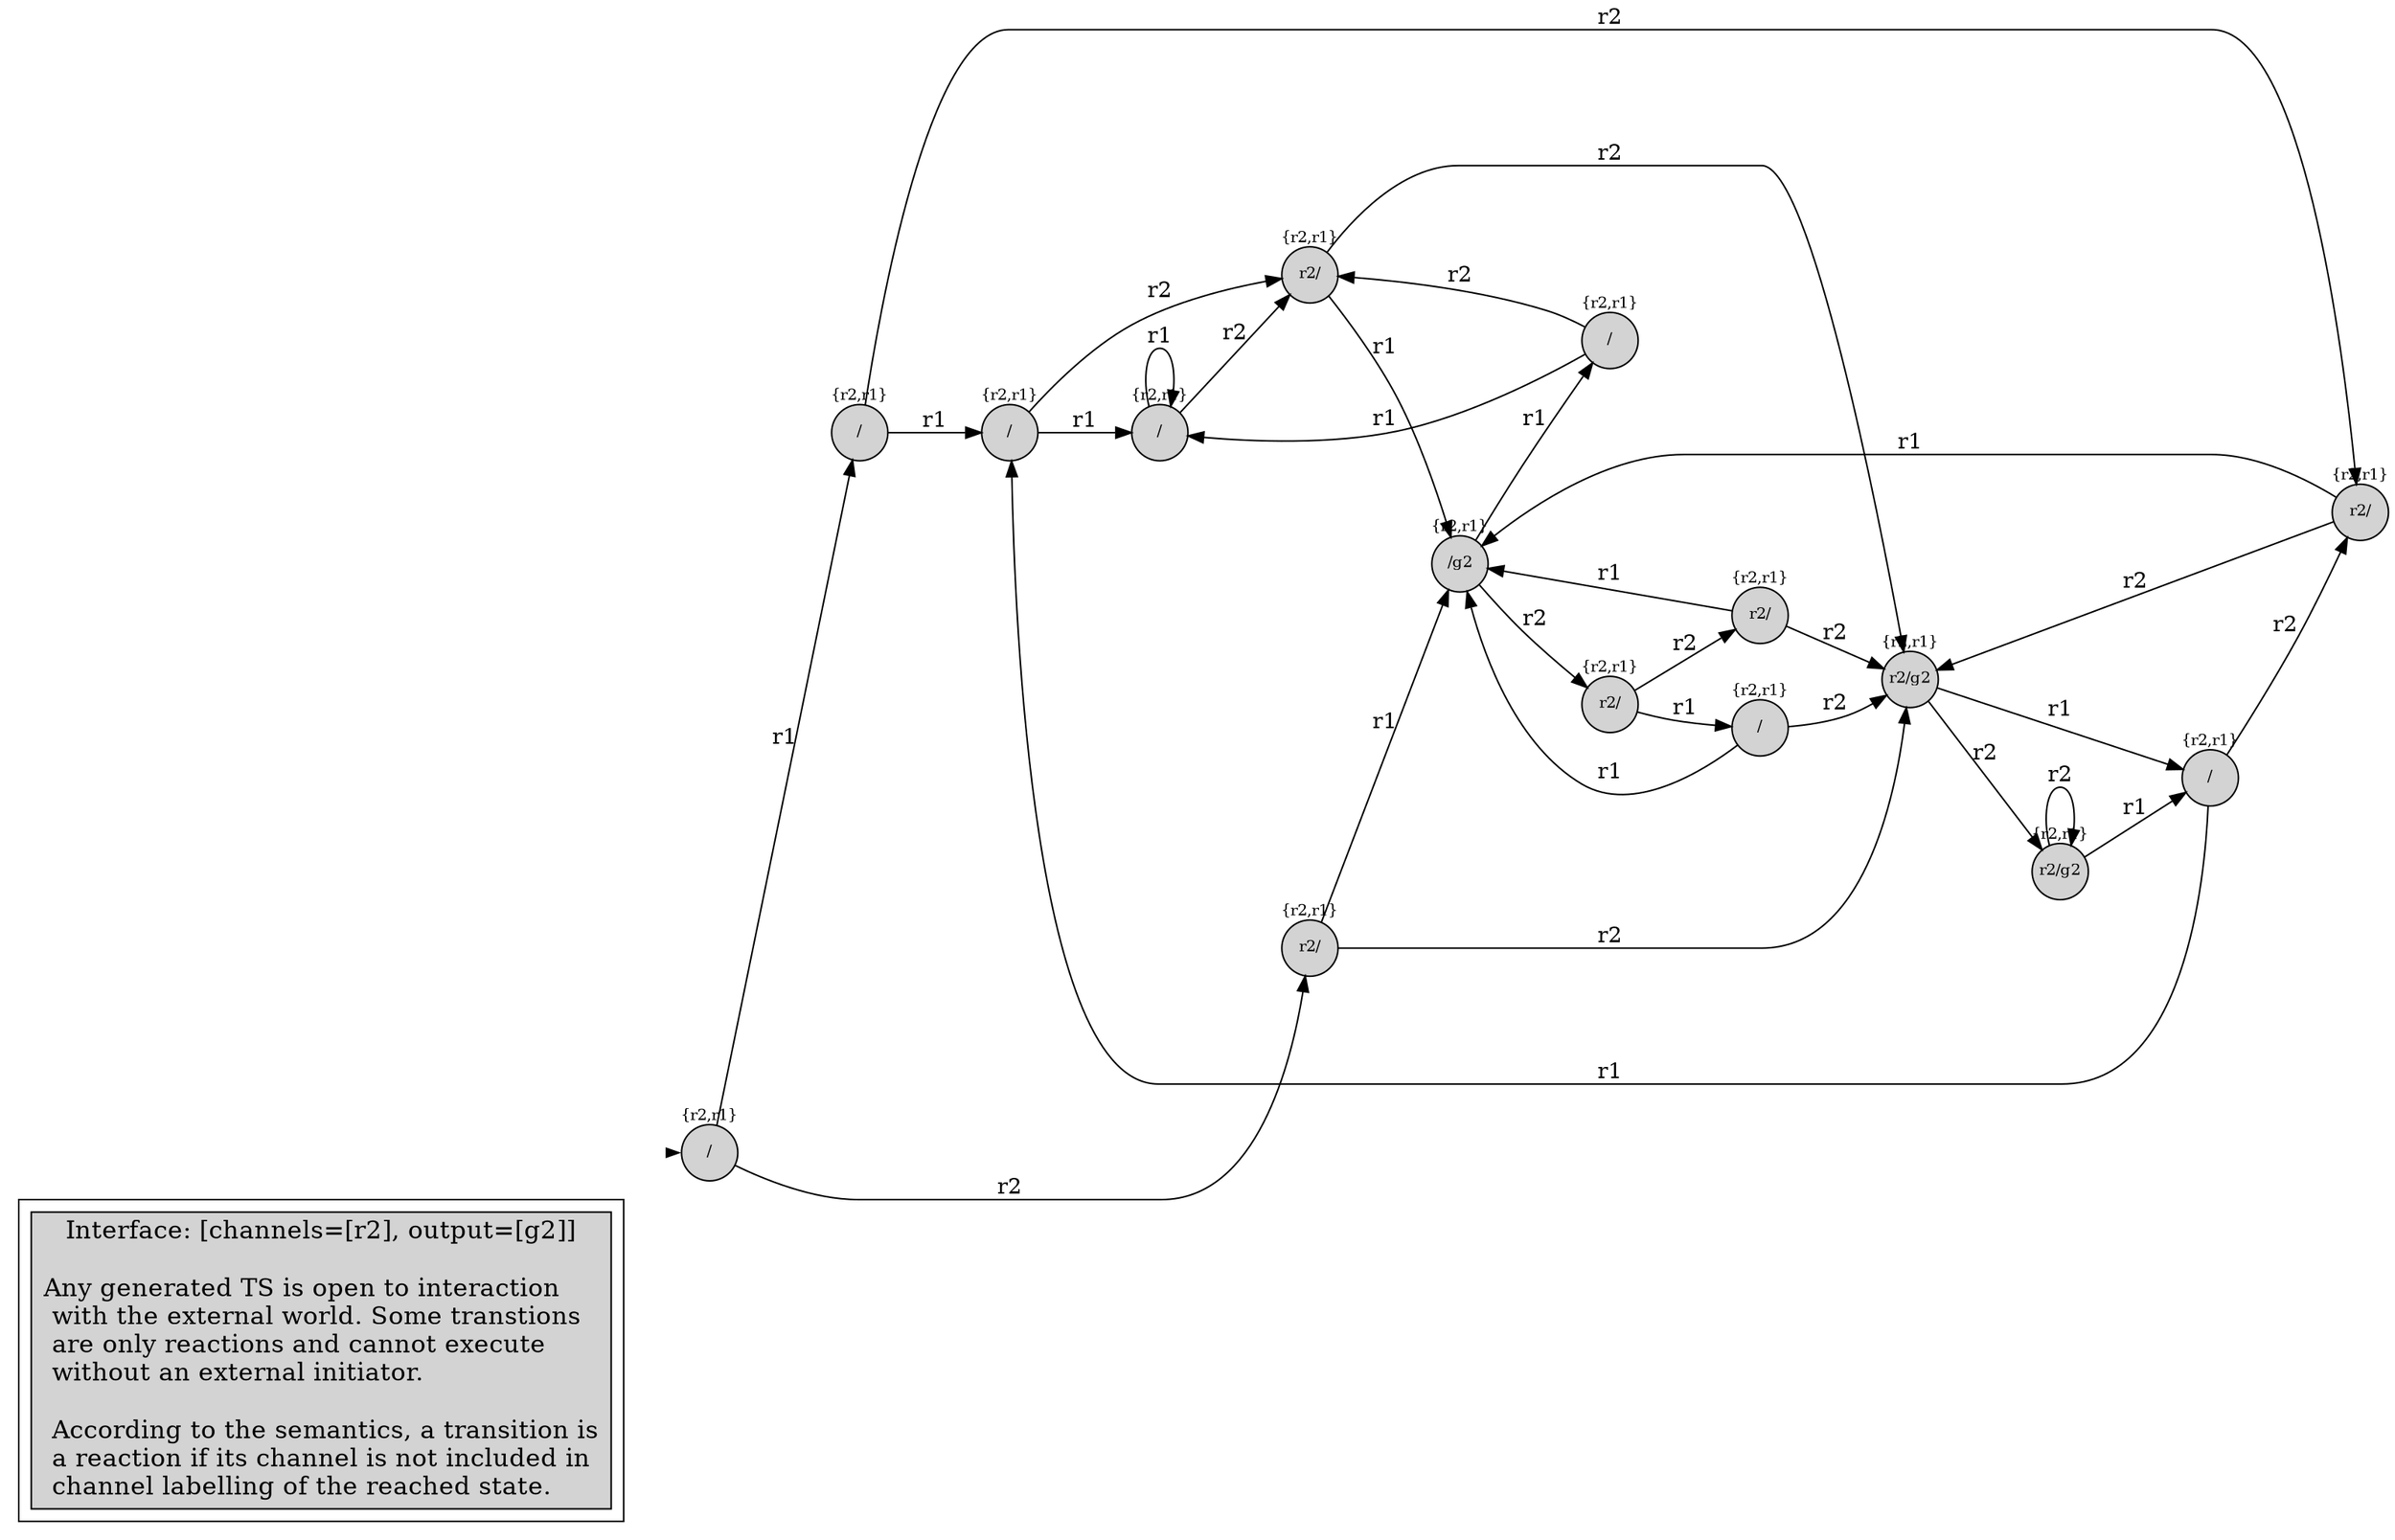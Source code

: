 digraph G {
graph [rankdir=LR,ranksep=.6,nodesep=0.5];


subgraph cluster_L { "" [shape=box fontsize=16 style="filled" label=

"Interface: [channels=[r2], output=[g2]]

Any generated TS is open to interaction\l with the external world. Some transtions\l are only reactions and cannot execute\l without an external initiator.\l\l According to the semantics, a transition is\l a reaction if its channel is not included in\l channel labelling of the reached state.\l"]}





node[shape=circle style=filled fixedsize=true fontsize=10]

init [shape=point,style=invis];
	8[label="{r2,r1}

/


"]

	6[label="{r2,r1}

/


"]

	12[label="{r2,r1}

/


"]

	1[label="{r2,r1}

/


"]

	13[label="{r2,r1}

r2/


"]

	0[label="{r2,r1}

/


"]

	11[label="{r2,r1}

r2/g2


"]

	14[label="{r2,r1}

r2/


"]

	3[label="{r2,r1}

/


"]

	10[label="{r2,r1}

/g2


"]

	4[label="{r2,r1}

r2/


"]

	5[label="{r2,r1}

/


"]

	2[label="{r2,r1}

r2/


"]

	7[label="{r2,r1}

r2/


"]

	9[label="{r2,r1}

r2/g2


"]

	 init -> 0[penwidth=0,tooltip="initial state"];

	1 -> 3[label="r1"];

	12 -> 9[label="r2"];

	4 -> 10[label="r1"];

	9 -> 6[label="r1"];

	14 -> 13[label="r2"];

	10 -> 8[label="r1"];

	13 -> 10[label="r1"];

	10 -> 14[label="r2"];

	2 -> 9[label="r2"];

	6 -> 4[label="r2"];

	3 -> 7[label="r2"];

	6 -> 3[label="r1"];

	11 -> 6[label="r1"];

	3 -> 5[label="r1"];

	12 -> 10[label="r1"];

	0 -> 1[label="r1"];

	7 -> 10[label="r1"];

	9 -> 11[label="r2"];

	1 -> 4[label="r2"];

	8 -> 5[label="r1"];

	8 -> 7[label="r2"];

	5 -> 7[label="r2"];

	4 -> 9[label="r2"];

	14 -> 12[label="r1"];

	7 -> 9[label="r2"];

	2 -> 10[label="r1"];

	13 -> 9[label="r2"];

	11 -> 11[label="r2"];

	0 -> 2[label="r2"];

	5 -> 5[label="r1"];


}
